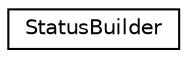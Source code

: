 digraph "Graphical Class Hierarchy"
{
 // LATEX_PDF_SIZE
  edge [fontname="Helvetica",fontsize="10",labelfontname="Helvetica",labelfontsize="10"];
  node [fontname="Helvetica",fontsize="10",shape=record];
  rankdir="LR";
  Node0 [label="StatusBuilder",height=0.2,width=0.4,color="black", fillcolor="white", style="filled",URL="$classutil_1_1_status_builder.html",tooltip=" "];
}

